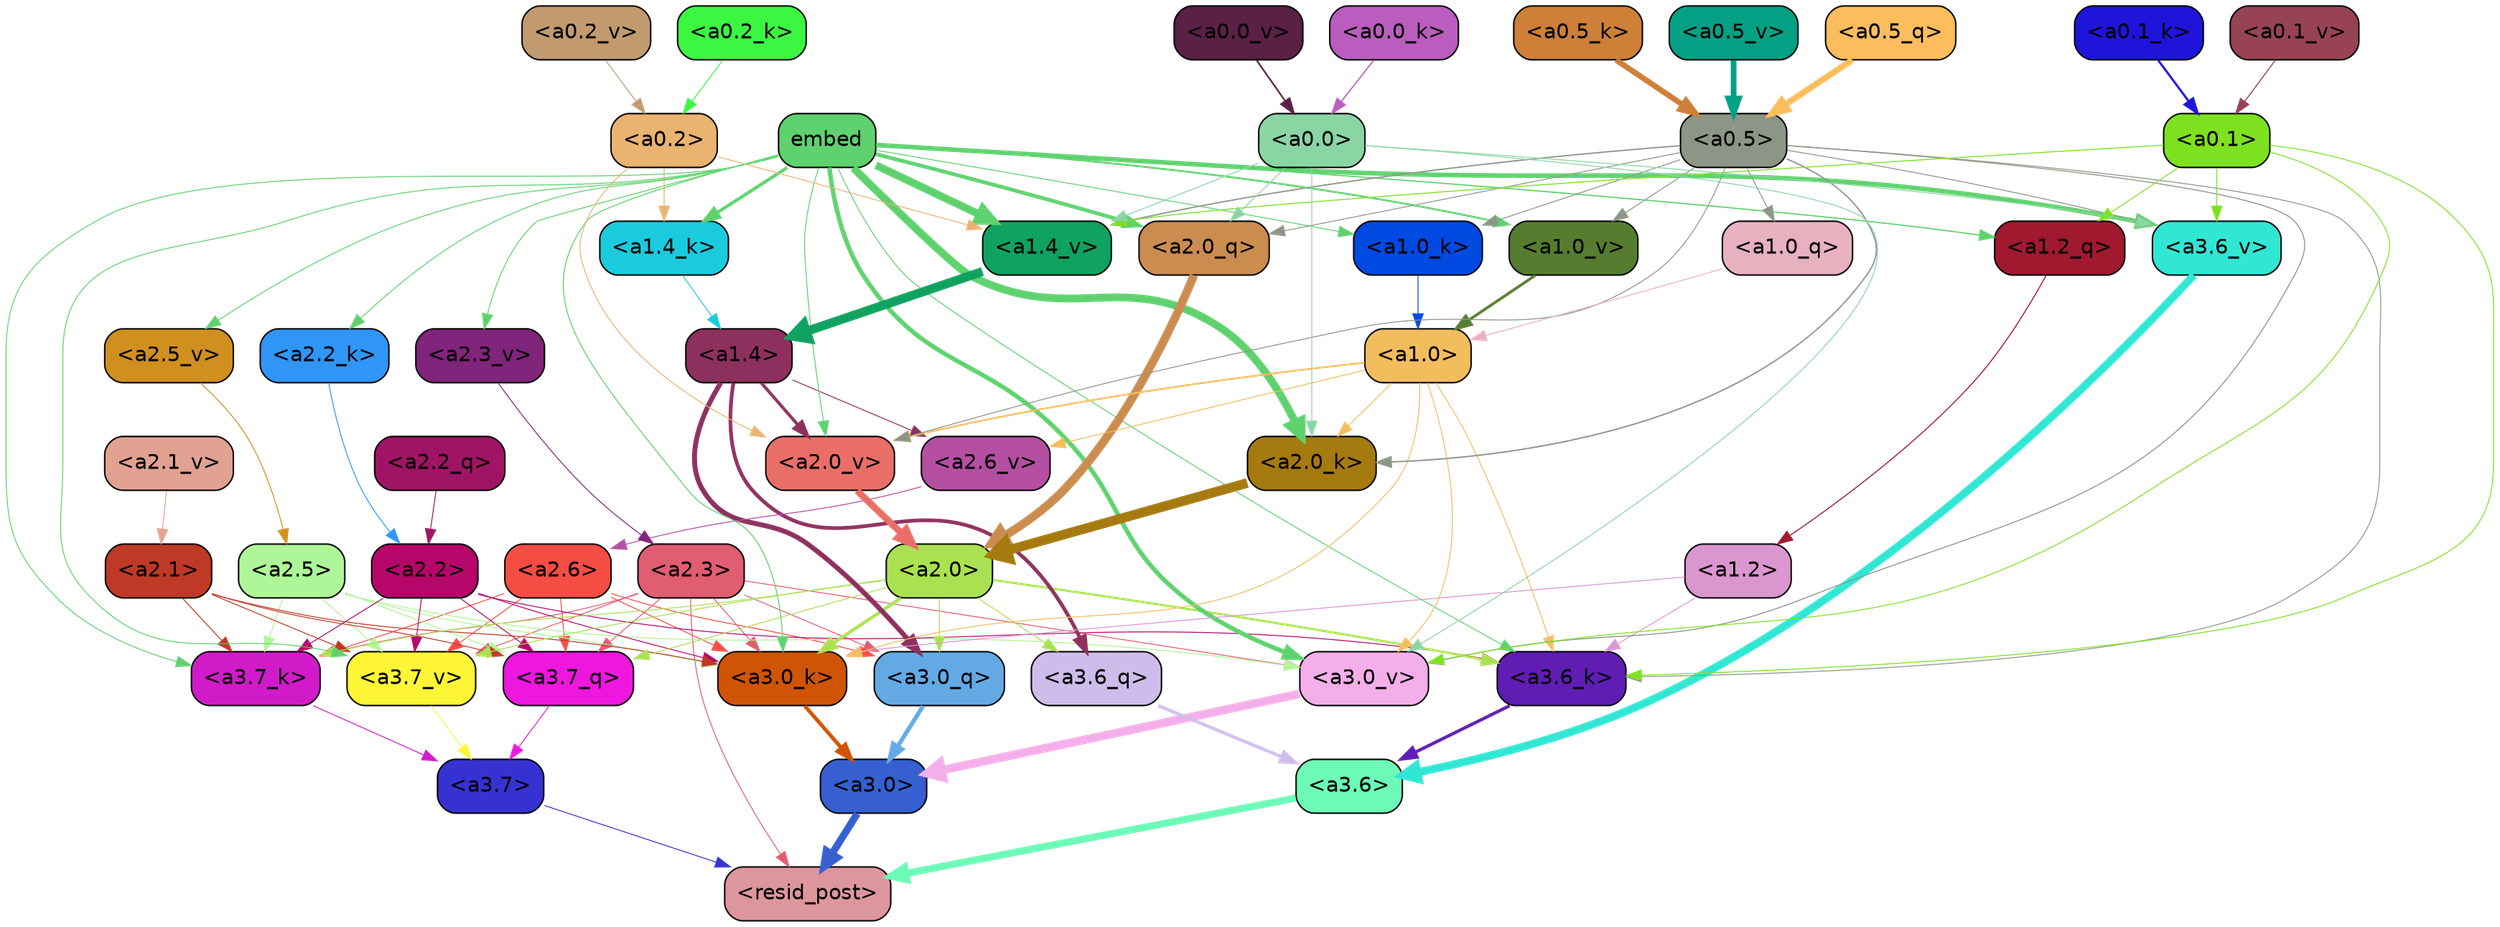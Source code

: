 strict digraph "" {
	graph [bgcolor=transparent,
		layout=dot,
		overlap=false,
		splines=true
	];
	"<a3.7>"	[color=black,
		fillcolor="#3632d2",
		fontname=Helvetica,
		shape=box,
		style="filled, rounded"];
	"<resid_post>"	[color=black,
		fillcolor="#de969d",
		fontname=Helvetica,
		shape=box,
		style="filled, rounded"];
	"<a3.7>" -> "<resid_post>"	[color="#3632d2",
		penwidth=0.6];
	"<a3.6>"	[color=black,
		fillcolor="#6cfab6",
		fontname=Helvetica,
		shape=box,
		style="filled, rounded"];
	"<a3.6>" -> "<resid_post>"	[color="#6cfab6",
		penwidth=4.7534414529800415];
	"<a3.0>"	[color=black,
		fillcolor="#3660d1",
		fontname=Helvetica,
		shape=box,
		style="filled, rounded"];
	"<a3.0>" -> "<resid_post>"	[color="#3660d1",
		penwidth=4.898576855659485];
	"<a2.3>"	[color=black,
		fillcolor="#e15d71",
		fontname=Helvetica,
		shape=box,
		style="filled, rounded"];
	"<a2.3>" -> "<resid_post>"	[color="#e15d71",
		penwidth=0.6];
	"<a3.7_q>"	[color=black,
		fillcolor="#ed17dd",
		fontname=Helvetica,
		shape=box,
		style="filled, rounded"];
	"<a2.3>" -> "<a3.7_q>"	[color="#e15d71",
		penwidth=0.6];
	"<a3.0_q>"	[color=black,
		fillcolor="#63aae5",
		fontname=Helvetica,
		shape=box,
		style="filled, rounded"];
	"<a2.3>" -> "<a3.0_q>"	[color="#e15d71",
		penwidth=0.6];
	"<a3.7_k>"	[color=black,
		fillcolor="#d11bc9",
		fontname=Helvetica,
		shape=box,
		style="filled, rounded"];
	"<a2.3>" -> "<a3.7_k>"	[color="#e15d71",
		penwidth=0.6];
	"<a3.0_k>"	[color=black,
		fillcolor="#cf5405",
		fontname=Helvetica,
		shape=box,
		style="filled, rounded"];
	"<a2.3>" -> "<a3.0_k>"	[color="#e15d71",
		penwidth=0.6];
	"<a3.7_v>"	[color=black,
		fillcolor="#fef537",
		fontname=Helvetica,
		shape=box,
		style="filled, rounded"];
	"<a2.3>" -> "<a3.7_v>"	[color="#e15d71",
		penwidth=0.6];
	"<a3.0_v>"	[color=black,
		fillcolor="#f4aee9",
		fontname=Helvetica,
		shape=box,
		style="filled, rounded"];
	"<a2.3>" -> "<a3.0_v>"	[color="#e15d71",
		penwidth=0.6];
	"<a3.7_q>" -> "<a3.7>"	[color="#ed17dd",
		penwidth=0.6];
	"<a3.6_q>"	[color=black,
		fillcolor="#cebdea",
		fontname=Helvetica,
		shape=box,
		style="filled, rounded"];
	"<a3.6_q>" -> "<a3.6>"	[color="#cebdea",
		penwidth=2.160832464694977];
	"<a3.0_q>" -> "<a3.0>"	[color="#63aae5",
		penwidth=2.870753765106201];
	"<a3.7_k>" -> "<a3.7>"	[color="#d11bc9",
		penwidth=0.6];
	"<a3.6_k>"	[color=black,
		fillcolor="#601db4",
		fontname=Helvetica,
		shape=box,
		style="filled, rounded"];
	"<a3.6_k>" -> "<a3.6>"	[color="#601db4",
		penwidth=2.13908451795578];
	"<a3.0_k>" -> "<a3.0>"	[color="#cf5405",
		penwidth=2.520303964614868];
	"<a3.7_v>" -> "<a3.7>"	[color="#fef537",
		penwidth=0.6];
	"<a3.6_v>"	[color=black,
		fillcolor="#31e7d4",
		fontname=Helvetica,
		shape=box,
		style="filled, rounded"];
	"<a3.6_v>" -> "<a3.6>"	[color="#31e7d4",
		penwidth=5.297133803367615];
	"<a3.0_v>" -> "<a3.0>"	[color="#f4aee9",
		penwidth=5.680712580680847];
	"<a2.6>"	[color=black,
		fillcolor="#f54d44",
		fontname=Helvetica,
		shape=box,
		style="filled, rounded"];
	"<a2.6>" -> "<a3.7_q>"	[color="#f54d44",
		penwidth=0.6];
	"<a2.6>" -> "<a3.0_q>"	[color="#f54d44",
		penwidth=0.6];
	"<a2.6>" -> "<a3.7_k>"	[color="#f54d44",
		penwidth=0.6];
	"<a2.6>" -> "<a3.0_k>"	[color="#f54d44",
		penwidth=0.6];
	"<a2.6>" -> "<a3.7_v>"	[color="#f54d44",
		penwidth=0.6];
	"<a2.5>"	[color=black,
		fillcolor="#aef698",
		fontname=Helvetica,
		shape=box,
		style="filled, rounded"];
	"<a2.5>" -> "<a3.7_q>"	[color="#aef698",
		penwidth=0.6];
	"<a2.5>" -> "<a3.7_k>"	[color="#aef698",
		penwidth=0.6];
	"<a2.5>" -> "<a3.0_k>"	[color="#aef698",
		penwidth=0.6];
	"<a2.5>" -> "<a3.7_v>"	[color="#aef698",
		penwidth=0.6];
	"<a2.5>" -> "<a3.0_v>"	[color="#aef698",
		penwidth=0.6];
	"<a2.2>"	[color=black,
		fillcolor="#b7066a",
		fontname=Helvetica,
		shape=box,
		style="filled, rounded"];
	"<a2.2>" -> "<a3.7_q>"	[color="#b7066a",
		penwidth=0.6];
	"<a2.2>" -> "<a3.7_k>"	[color="#b7066a",
		penwidth=0.6];
	"<a2.2>" -> "<a3.6_k>"	[color="#b7066a",
		penwidth=0.6];
	"<a2.2>" -> "<a3.0_k>"	[color="#b7066a",
		penwidth=0.6];
	"<a2.2>" -> "<a3.7_v>"	[color="#b7066a",
		penwidth=0.6];
	"<a2.1>"	[color=black,
		fillcolor="#bf3926",
		fontname=Helvetica,
		shape=box,
		style="filled, rounded"];
	"<a2.1>" -> "<a3.7_q>"	[color="#bf3926",
		penwidth=0.6];
	"<a2.1>" -> "<a3.7_k>"	[color="#bf3926",
		penwidth=0.6];
	"<a2.1>" -> "<a3.0_k>"	[color="#bf3926",
		penwidth=0.6];
	"<a2.1>" -> "<a3.7_v>"	[color="#bf3926",
		penwidth=0.6];
	"<a2.0>"	[color=black,
		fillcolor="#aae151",
		fontname=Helvetica,
		shape=box,
		style="filled, rounded"];
	"<a2.0>" -> "<a3.7_q>"	[color="#aae151",
		penwidth=0.6];
	"<a2.0>" -> "<a3.6_q>"	[color="#aae151",
		penwidth=0.6];
	"<a2.0>" -> "<a3.0_q>"	[color="#aae151",
		penwidth=0.6];
	"<a2.0>" -> "<a3.7_k>"	[color="#aae151",
		penwidth=0.6];
	"<a2.0>" -> "<a3.6_k>"	[color="#aae151",
		penwidth=1.4957321882247925];
	"<a2.0>" -> "<a3.0_k>"	[color="#aae151",
		penwidth=2.18752121925354];
	"<a2.0>" -> "<a3.7_v>"	[color="#aae151",
		penwidth=0.6];
	"<a1.4>"	[color=black,
		fillcolor="#8e305e",
		fontname=Helvetica,
		shape=box,
		style="filled, rounded"];
	"<a1.4>" -> "<a3.6_q>"	[color="#8e305e",
		penwidth=2.4829938411712646];
	"<a1.4>" -> "<a3.0_q>"	[color="#8e305e",
		penwidth=3.299744725227356];
	"<a2.6_v>"	[color=black,
		fillcolor="#b54fa1",
		fontname=Helvetica,
		shape=box,
		style="filled, rounded"];
	"<a1.4>" -> "<a2.6_v>"	[color="#8e305e",
		penwidth=0.6];
	"<a2.0_v>"	[color=black,
		fillcolor="#ea6e68",
		fontname=Helvetica,
		shape=box,
		style="filled, rounded"];
	"<a1.4>" -> "<a2.0_v>"	[color="#8e305e",
		penwidth=2.092592429369688];
	embed	[color=black,
		fillcolor="#5fd16e",
		fontname=Helvetica,
		shape=box,
		style="filled, rounded"];
	embed -> "<a3.7_k>"	[color="#5fd16e",
		penwidth=0.6];
	embed -> "<a3.6_k>"	[color="#5fd16e",
		penwidth=0.6];
	embed -> "<a3.0_k>"	[color="#5fd16e",
		penwidth=0.6394047290086746];
	embed -> "<a3.7_v>"	[color="#5fd16e",
		penwidth=0.6];
	embed -> "<a3.6_v>"	[color="#5fd16e",
		penwidth=3.067279100418091];
	embed -> "<a3.0_v>"	[color="#5fd16e",
		penwidth=3.0212591886520386];
	"<a2.0_q>"	[color=black,
		fillcolor="#cb8c50",
		fontname=Helvetica,
		shape=box,
		style="filled, rounded"];
	embed -> "<a2.0_q>"	[color="#5fd16e",
		penwidth=2.5355080366134644];
	"<a2.2_k>"	[color=black,
		fillcolor="#2f96f8",
		fontname=Helvetica,
		shape=box,
		style="filled, rounded"];
	embed -> "<a2.2_k>"	[color="#5fd16e",
		penwidth=0.6];
	"<a2.0_k>"	[color=black,
		fillcolor="#a57a0f",
		fontname=Helvetica,
		shape=box,
		style="filled, rounded"];
	embed -> "<a2.0_k>"	[color="#5fd16e",
		penwidth=5.2180726528167725];
	"<a2.5_v>"	[color=black,
		fillcolor="#d0901f",
		fontname=Helvetica,
		shape=box,
		style="filled, rounded"];
	embed -> "<a2.5_v>"	[color="#5fd16e",
		penwidth=0.6];
	"<a2.3_v>"	[color=black,
		fillcolor="#81247b",
		fontname=Helvetica,
		shape=box,
		style="filled, rounded"];
	embed -> "<a2.3_v>"	[color="#5fd16e",
		penwidth=0.6];
	embed -> "<a2.0_v>"	[color="#5fd16e",
		penwidth=0.6];
	"<a1.2_q>"	[color=black,
		fillcolor="#a0192f",
		fontname=Helvetica,
		shape=box,
		style="filled, rounded"];
	embed -> "<a1.2_q>"	[color="#5fd16e",
		penwidth=0.8094894886016846];
	"<a1.4_k>"	[color=black,
		fillcolor="#1acbde",
		fontname=Helvetica,
		shape=box,
		style="filled, rounded"];
	embed -> "<a1.4_k>"	[color="#5fd16e",
		penwidth=2.1732678413391113];
	"<a1.0_k>"	[color=black,
		fillcolor="#0049e1",
		fontname=Helvetica,
		shape=box,
		style="filled, rounded"];
	embed -> "<a1.0_k>"	[color="#5fd16e",
		penwidth=0.6];
	"<a1.4_v>"	[color=black,
		fillcolor="#0fa261",
		fontname=Helvetica,
		shape=box,
		style="filled, rounded"];
	embed -> "<a1.4_v>"	[color="#5fd16e",
		penwidth=5.162249565124512];
	"<a1.0_v>"	[color=black,
		fillcolor="#567d2f",
		fontname=Helvetica,
		shape=box,
		style="filled, rounded"];
	embed -> "<a1.0_v>"	[color="#5fd16e",
		penwidth=1.26457279920578];
	"<a1.2>"	[color=black,
		fillcolor="#db96d0",
		fontname=Helvetica,
		shape=box,
		style="filled, rounded"];
	"<a1.2>" -> "<a3.6_k>"	[color="#db96d0",
		penwidth=0.6];
	"<a1.2>" -> "<a3.0_k>"	[color="#db96d0",
		penwidth=0.6];
	"<a1.0>"	[color=black,
		fillcolor="#f3bd5e",
		fontname=Helvetica,
		shape=box,
		style="filled, rounded"];
	"<a1.0>" -> "<a3.6_k>"	[color="#f3bd5e",
		penwidth=0.6];
	"<a1.0>" -> "<a3.0_k>"	[color="#f3bd5e",
		penwidth=0.6];
	"<a1.0>" -> "<a3.0_v>"	[color="#f3bd5e",
		penwidth=0.6];
	"<a1.0>" -> "<a2.0_k>"	[color="#f3bd5e",
		penwidth=0.6];
	"<a1.0>" -> "<a2.6_v>"	[color="#f3bd5e",
		penwidth=0.6];
	"<a1.0>" -> "<a2.0_v>"	[color="#f3bd5e",
		penwidth=1.2132605910301208];
	"<a0.5>"	[color=black,
		fillcolor="#8d9587",
		fontname=Helvetica,
		shape=box,
		style="filled, rounded"];
	"<a0.5>" -> "<a3.6_k>"	[color="#8d9587",
		penwidth=0.6];
	"<a0.5>" -> "<a3.6_v>"	[color="#8d9587",
		penwidth=0.6];
	"<a0.5>" -> "<a3.0_v>"	[color="#8d9587",
		penwidth=0.648682102560997];
	"<a0.5>" -> "<a2.0_q>"	[color="#8d9587",
		penwidth=0.6];
	"<a0.5>" -> "<a2.0_k>"	[color="#8d9587",
		penwidth=0.9236047863960266];
	"<a0.5>" -> "<a2.0_v>"	[color="#8d9587",
		penwidth=0.6];
	"<a1.0_q>"	[color=black,
		fillcolor="#e8b1c0",
		fontname=Helvetica,
		shape=box,
		style="filled, rounded"];
	"<a0.5>" -> "<a1.0_q>"	[color="#8d9587",
		penwidth=0.6];
	"<a0.5>" -> "<a1.0_k>"	[color="#8d9587",
		penwidth=0.6];
	"<a0.5>" -> "<a1.4_v>"	[color="#8d9587",
		penwidth=0.8783596754074097];
	"<a0.5>" -> "<a1.0_v>"	[color="#8d9587",
		penwidth=0.6];
	"<a0.1>"	[color=black,
		fillcolor="#7ee11f",
		fontname=Helvetica,
		shape=box,
		style="filled, rounded"];
	"<a0.1>" -> "<a3.6_k>"	[color="#7ee11f",
		penwidth=0.6];
	"<a0.1>" -> "<a3.6_v>"	[color="#7ee11f",
		penwidth=0.6];
	"<a0.1>" -> "<a3.0_v>"	[color="#7ee11f",
		penwidth=0.6];
	"<a0.1>" -> "<a1.2_q>"	[color="#7ee11f",
		penwidth=0.6];
	"<a0.1>" -> "<a1.4_v>"	[color="#7ee11f",
		penwidth=0.6490728855133057];
	"<a0.0>"	[color=black,
		fillcolor="#8bd5a5",
		fontname=Helvetica,
		shape=box,
		style="filled, rounded"];
	"<a0.0>" -> "<a3.6_v>"	[color="#8bd5a5",
		penwidth=0.6];
	"<a0.0>" -> "<a3.0_v>"	[color="#8bd5a5",
		penwidth=0.6];
	"<a0.0>" -> "<a2.0_q>"	[color="#8bd5a5",
		penwidth=0.6];
	"<a0.0>" -> "<a2.0_k>"	[color="#8bd5a5",
		penwidth=0.6];
	"<a0.0>" -> "<a1.4_v>"	[color="#8bd5a5",
		penwidth=0.6];
	"<a2.2_q>"	[color=black,
		fillcolor="#a01465",
		fontname=Helvetica,
		shape=box,
		style="filled, rounded"];
	"<a2.2_q>" -> "<a2.2>"	[color="#a01465",
		penwidth=0.6];
	"<a2.0_q>" -> "<a2.0>"	[color="#cb8c50",
		penwidth=5.681910276412964];
	"<a2.2_k>" -> "<a2.2>"	[color="#2f96f8",
		penwidth=0.6];
	"<a2.0_k>" -> "<a2.0>"	[color="#a57a0f",
		penwidth=6.447777509689331];
	"<a2.6_v>" -> "<a2.6>"	[color="#b54fa1",
		penwidth=0.6];
	"<a2.5_v>" -> "<a2.5>"	[color="#d0901f",
		penwidth=0.6];
	"<a2.3_v>" -> "<a2.3>"	[color="#81247b",
		penwidth=0.6];
	"<a2.1_v>"	[color=black,
		fillcolor="#e1a292",
		fontname=Helvetica,
		shape=box,
		style="filled, rounded"];
	"<a2.1_v>" -> "<a2.1>"	[color="#e1a292",
		penwidth=0.6];
	"<a2.0_v>" -> "<a2.0>"	[color="#ea6e68",
		penwidth=4.5695202350616455];
	"<a0.2>"	[color=black,
		fillcolor="#e9b370",
		fontname=Helvetica,
		shape=box,
		style="filled, rounded"];
	"<a0.2>" -> "<a2.0_v>"	[color="#e9b370",
		penwidth=0.6];
	"<a0.2>" -> "<a1.4_k>"	[color="#e9b370",
		penwidth=0.6];
	"<a0.2>" -> "<a1.4_v>"	[color="#e9b370",
		penwidth=0.6];
	"<a1.2_q>" -> "<a1.2>"	[color="#a0192f",
		penwidth=0.6769798994064331];
	"<a1.0_q>" -> "<a1.0>"	[color="#e8b1c0",
		penwidth=0.6];
	"<a1.4_k>" -> "<a1.4>"	[color="#1acbde",
		penwidth=0.6];
	"<a1.0_k>" -> "<a1.0>"	[color="#0049e1",
		penwidth=0.6];
	"<a1.4_v>" -> "<a1.4>"	[color="#0fa261",
		penwidth=6.016597509384155];
	"<a1.0_v>" -> "<a1.0>"	[color="#567d2f",
		penwidth=1.8562973737716675];
	"<a0.5_q>"	[color=black,
		fillcolor="#fdbd5c",
		fontname=Helvetica,
		shape=box,
		style="filled, rounded"];
	"<a0.5_q>" -> "<a0.5>"	[color="#fdbd5c",
		penwidth=4.176325984299183];
	"<a0.5_k>"	[color=black,
		fillcolor="#ce7f38",
		fontname=Helvetica,
		shape=box,
		style="filled, rounded"];
	"<a0.5_k>" -> "<a0.5>"	[color="#ce7f38",
		penwidth=3.7953722774982452];
	"<a0.2_k>"	[color=black,
		fillcolor="#3bf741",
		fontname=Helvetica,
		shape=box,
		style="filled, rounded"];
	"<a0.2_k>" -> "<a0.2>"	[color="#3bf741",
		penwidth=0.6];
	"<a0.1_k>"	[color=black,
		fillcolor="#1f14da",
		fontname=Helvetica,
		shape=box,
		style="filled, rounded"];
	"<a0.1_k>" -> "<a0.1>"	[color="#1f14da",
		penwidth=1.483607530593872];
	"<a0.0_k>"	[color=black,
		fillcolor="#ba5dbe",
		fontname=Helvetica,
		shape=box,
		style="filled, rounded"];
	"<a0.0_k>" -> "<a0.0>"	[color="#ba5dbe",
		penwidth=0.8216795921325684];
	"<a0.5_v>"	[color=black,
		fillcolor="#03a083",
		fontname=Helvetica,
		shape=box,
		style="filled, rounded"];
	"<a0.5_v>" -> "<a0.5>"	[color="#03a083",
		penwidth=3.805475652217865];
	"<a0.2_v>"	[color=black,
		fillcolor="#c29a6f",
		fontname=Helvetica,
		shape=box,
		style="filled, rounded"];
	"<a0.2_v>" -> "<a0.2>"	[color="#c29a6f",
		penwidth=0.6];
	"<a0.1_v>"	[color=black,
		fillcolor="#984355",
		fontname=Helvetica,
		shape=box,
		style="filled, rounded"];
	"<a0.1_v>" -> "<a0.1>"	[color="#984355",
		penwidth=0.6855120658874512];
	"<a0.0_v>"	[color=black,
		fillcolor="#5a2045",
		fontname=Helvetica,
		shape=box,
		style="filled, rounded"];
	"<a0.0_v>" -> "<a0.0>"	[color="#5a2045",
		penwidth=1.1353182792663574];
}
